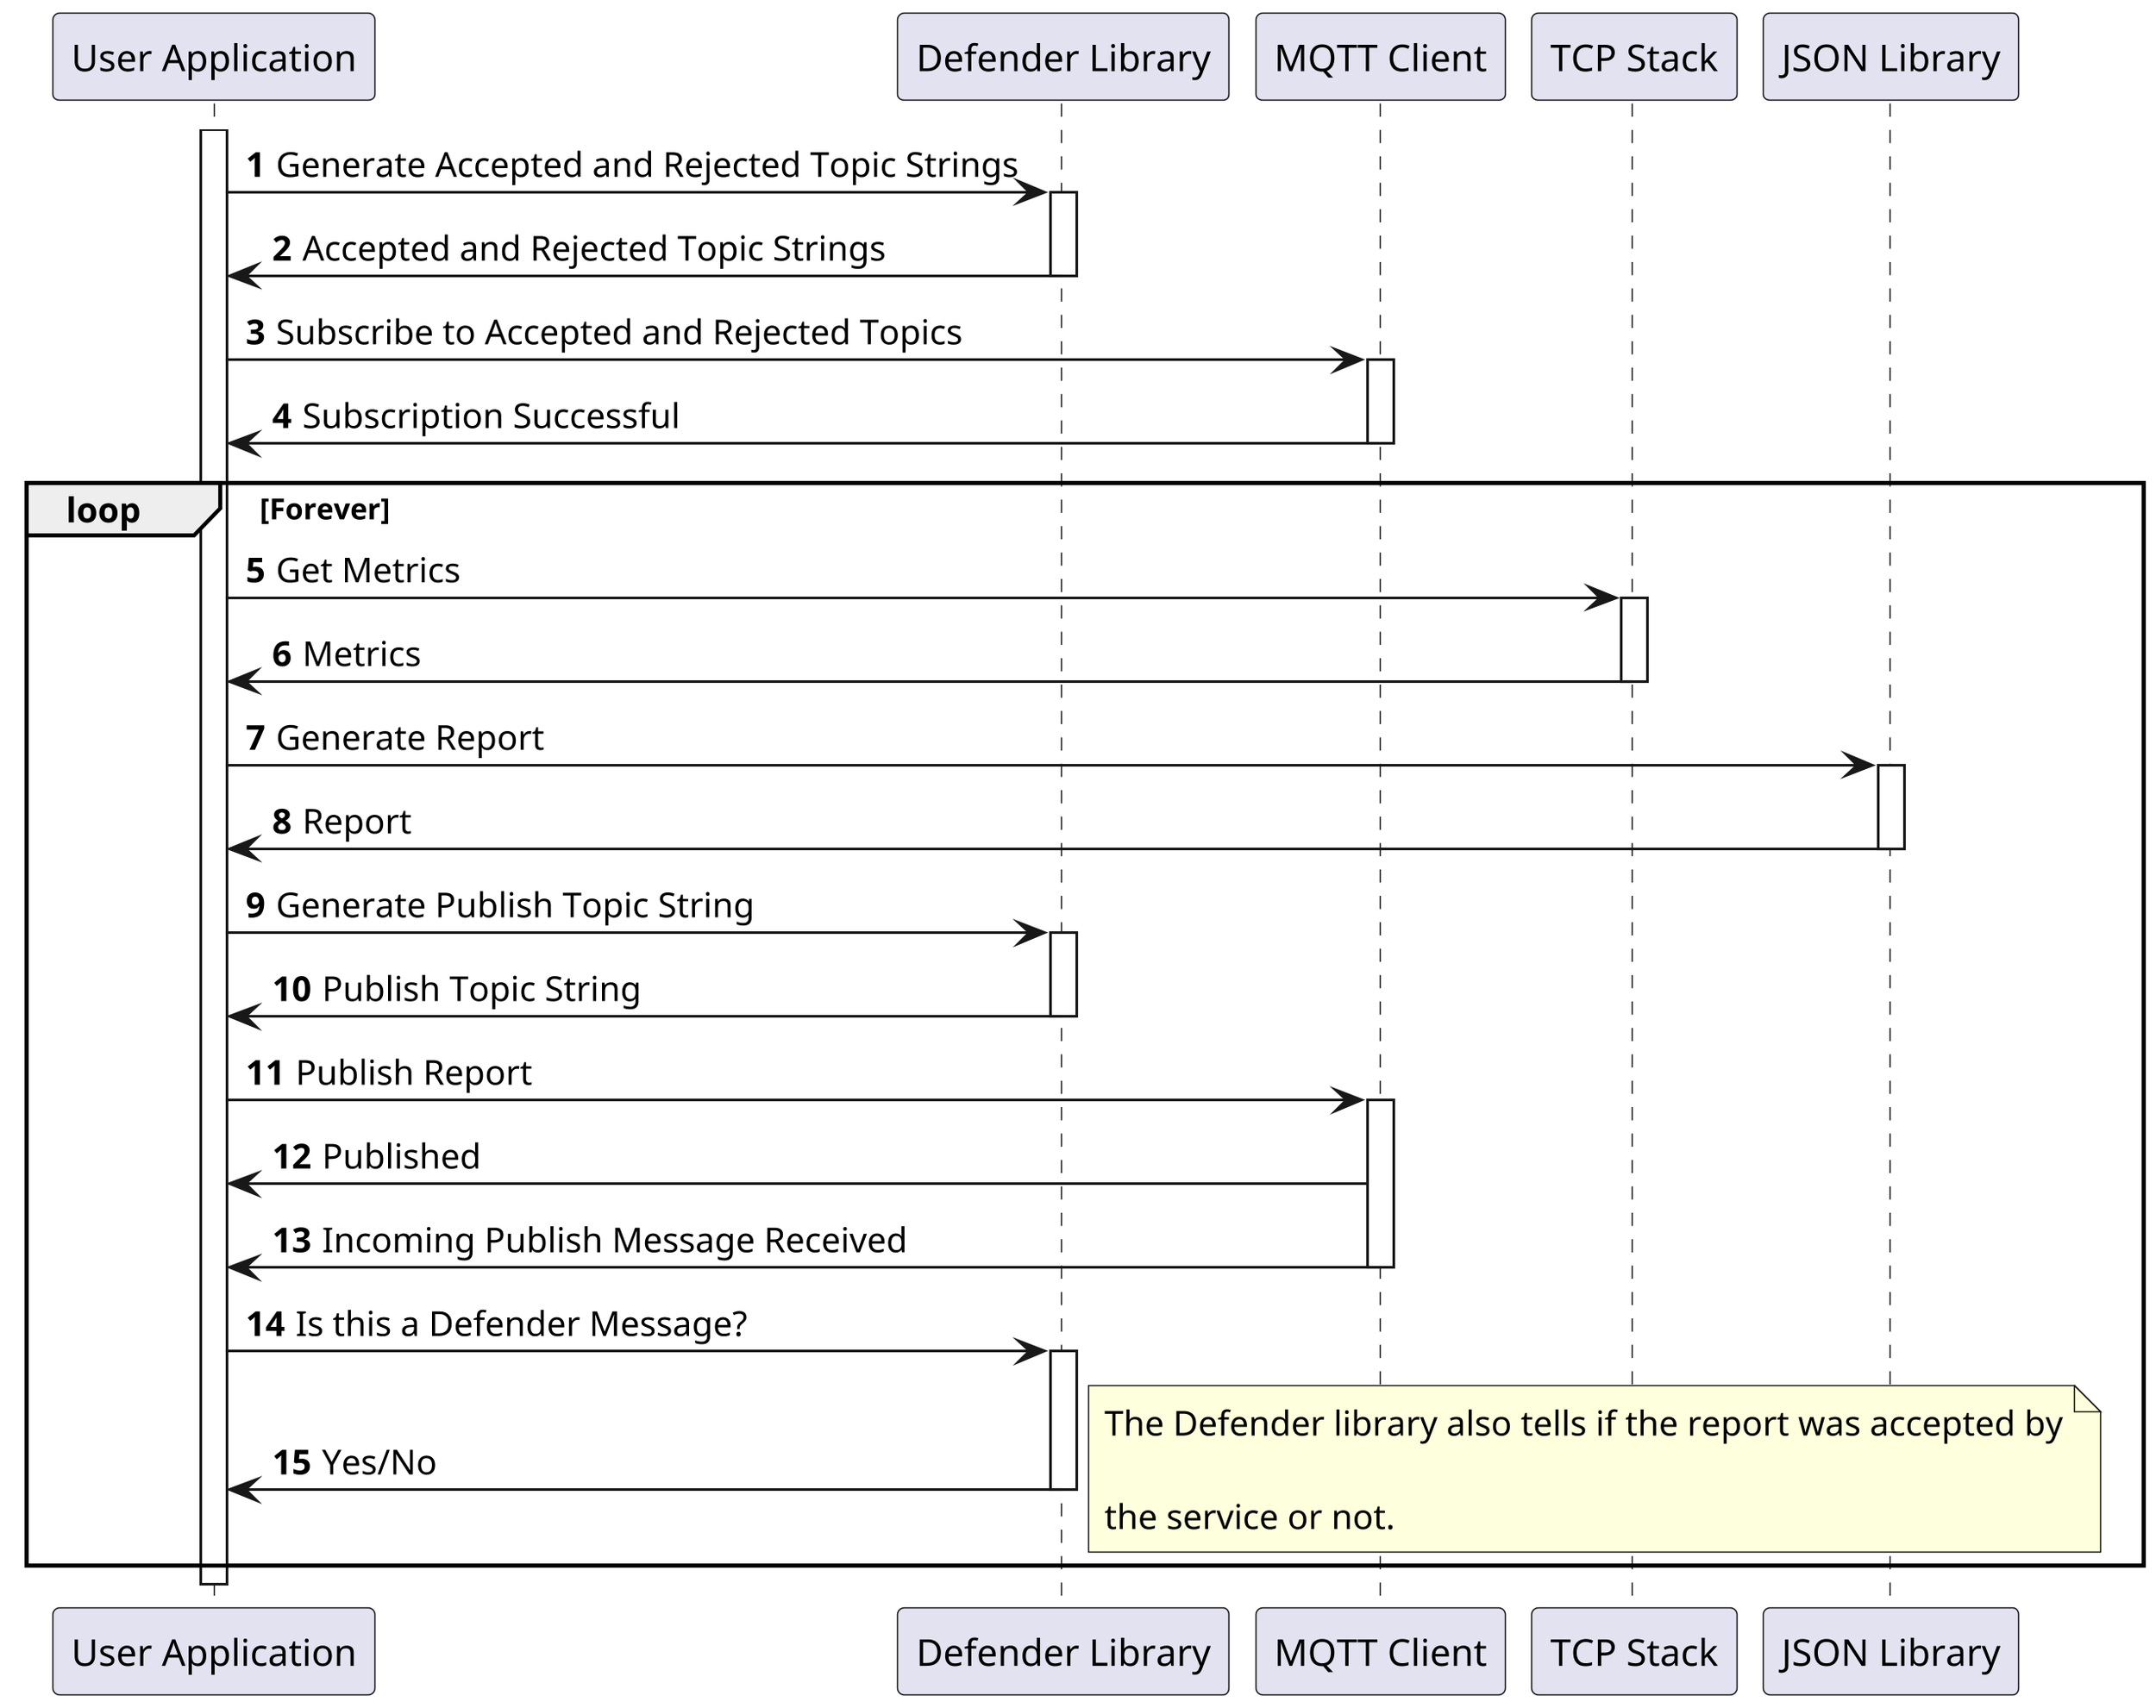 @startuml
skinparam dpi 300
skinparam classFontSize 8
skinparam classFontName Helvetica
autonumber

participant "User Application" as App
participant "Defender Library" as Defender
participant "MQTT Client" as MQTT
participant "TCP Stack" as TCP
participant "JSON Library" as JSON

activate App
App -> Defender : Generate Accepted and Rejected Topic Strings

activate Defender
Defender -> App : Accepted and Rejected Topic Strings
deactivate Defender

App -> MQTT : Subscribe to Accepted and Rejected Topics

activate MQTT
MQTT -> App : Subscription Successful
deactivate MQTT

loop Forever
    App -> TCP : Get Metrics

    activate TCP
    TCP -> App : Metrics
    deactivate TCP

    App -> JSON : Generate Report

    activate JSON
    JSON -> App : Report
    deactivate JSON

    App -> Defender : Generate Publish Topic String

    activate Defender
    Defender -> App : Publish Topic String
    deactivate Defender

    App -> MQTT : Publish Report

    activate MQTT
    MQTT -> App : Published
    MQTT -> App : Incoming Publish Message Received
    deactivate MQTT

    App -> Defender : Is this a Defender Message?

    activate Defender
    Defender -> App : Yes/No
        note right
            The Defender library also tells if the report was accepted by

            the service or not.
        endnote
    deactivate Defender
end

deactivate App

@enduml